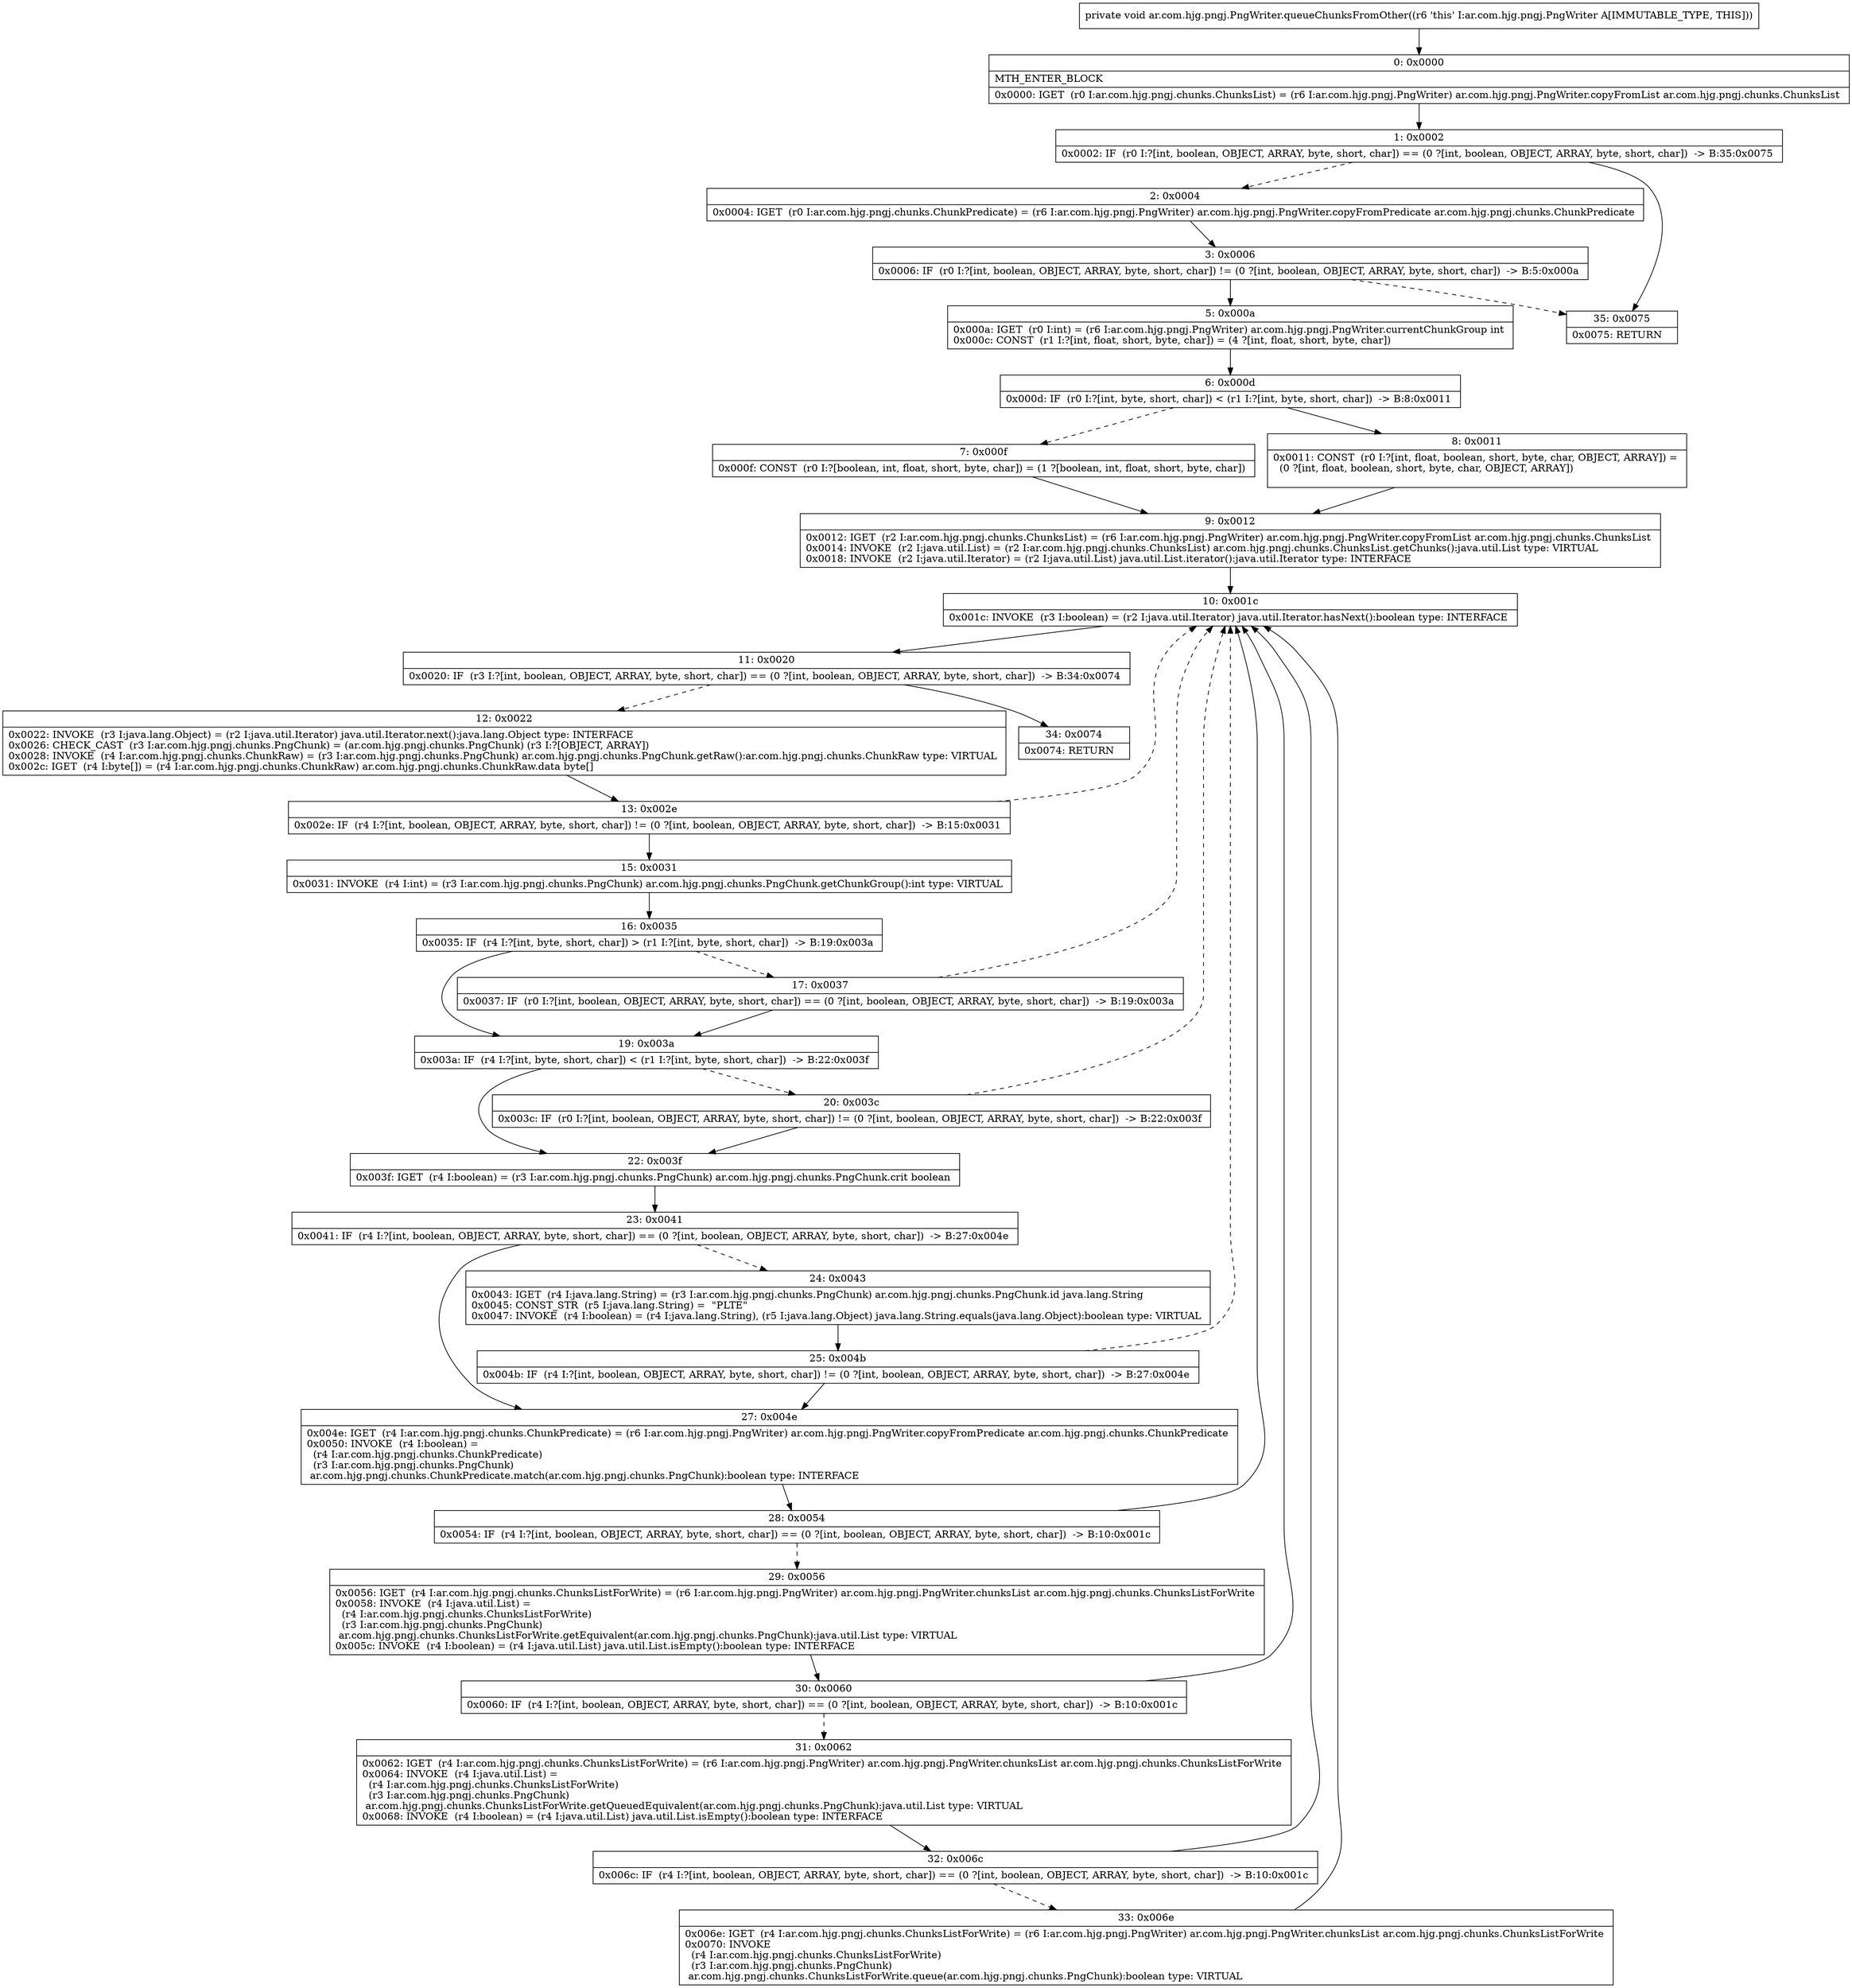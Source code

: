 digraph "CFG forar.com.hjg.pngj.PngWriter.queueChunksFromOther()V" {
Node_0 [shape=record,label="{0\:\ 0x0000|MTH_ENTER_BLOCK\l|0x0000: IGET  (r0 I:ar.com.hjg.pngj.chunks.ChunksList) = (r6 I:ar.com.hjg.pngj.PngWriter) ar.com.hjg.pngj.PngWriter.copyFromList ar.com.hjg.pngj.chunks.ChunksList \l}"];
Node_1 [shape=record,label="{1\:\ 0x0002|0x0002: IF  (r0 I:?[int, boolean, OBJECT, ARRAY, byte, short, char]) == (0 ?[int, boolean, OBJECT, ARRAY, byte, short, char])  \-\> B:35:0x0075 \l}"];
Node_2 [shape=record,label="{2\:\ 0x0004|0x0004: IGET  (r0 I:ar.com.hjg.pngj.chunks.ChunkPredicate) = (r6 I:ar.com.hjg.pngj.PngWriter) ar.com.hjg.pngj.PngWriter.copyFromPredicate ar.com.hjg.pngj.chunks.ChunkPredicate \l}"];
Node_3 [shape=record,label="{3\:\ 0x0006|0x0006: IF  (r0 I:?[int, boolean, OBJECT, ARRAY, byte, short, char]) != (0 ?[int, boolean, OBJECT, ARRAY, byte, short, char])  \-\> B:5:0x000a \l}"];
Node_5 [shape=record,label="{5\:\ 0x000a|0x000a: IGET  (r0 I:int) = (r6 I:ar.com.hjg.pngj.PngWriter) ar.com.hjg.pngj.PngWriter.currentChunkGroup int \l0x000c: CONST  (r1 I:?[int, float, short, byte, char]) = (4 ?[int, float, short, byte, char]) \l}"];
Node_6 [shape=record,label="{6\:\ 0x000d|0x000d: IF  (r0 I:?[int, byte, short, char]) \< (r1 I:?[int, byte, short, char])  \-\> B:8:0x0011 \l}"];
Node_7 [shape=record,label="{7\:\ 0x000f|0x000f: CONST  (r0 I:?[boolean, int, float, short, byte, char]) = (1 ?[boolean, int, float, short, byte, char]) \l}"];
Node_8 [shape=record,label="{8\:\ 0x0011|0x0011: CONST  (r0 I:?[int, float, boolean, short, byte, char, OBJECT, ARRAY]) = \l  (0 ?[int, float, boolean, short, byte, char, OBJECT, ARRAY])\l \l}"];
Node_9 [shape=record,label="{9\:\ 0x0012|0x0012: IGET  (r2 I:ar.com.hjg.pngj.chunks.ChunksList) = (r6 I:ar.com.hjg.pngj.PngWriter) ar.com.hjg.pngj.PngWriter.copyFromList ar.com.hjg.pngj.chunks.ChunksList \l0x0014: INVOKE  (r2 I:java.util.List) = (r2 I:ar.com.hjg.pngj.chunks.ChunksList) ar.com.hjg.pngj.chunks.ChunksList.getChunks():java.util.List type: VIRTUAL \l0x0018: INVOKE  (r2 I:java.util.Iterator) = (r2 I:java.util.List) java.util.List.iterator():java.util.Iterator type: INTERFACE \l}"];
Node_10 [shape=record,label="{10\:\ 0x001c|0x001c: INVOKE  (r3 I:boolean) = (r2 I:java.util.Iterator) java.util.Iterator.hasNext():boolean type: INTERFACE \l}"];
Node_11 [shape=record,label="{11\:\ 0x0020|0x0020: IF  (r3 I:?[int, boolean, OBJECT, ARRAY, byte, short, char]) == (0 ?[int, boolean, OBJECT, ARRAY, byte, short, char])  \-\> B:34:0x0074 \l}"];
Node_12 [shape=record,label="{12\:\ 0x0022|0x0022: INVOKE  (r3 I:java.lang.Object) = (r2 I:java.util.Iterator) java.util.Iterator.next():java.lang.Object type: INTERFACE \l0x0026: CHECK_CAST  (r3 I:ar.com.hjg.pngj.chunks.PngChunk) = (ar.com.hjg.pngj.chunks.PngChunk) (r3 I:?[OBJECT, ARRAY]) \l0x0028: INVOKE  (r4 I:ar.com.hjg.pngj.chunks.ChunkRaw) = (r3 I:ar.com.hjg.pngj.chunks.PngChunk) ar.com.hjg.pngj.chunks.PngChunk.getRaw():ar.com.hjg.pngj.chunks.ChunkRaw type: VIRTUAL \l0x002c: IGET  (r4 I:byte[]) = (r4 I:ar.com.hjg.pngj.chunks.ChunkRaw) ar.com.hjg.pngj.chunks.ChunkRaw.data byte[] \l}"];
Node_13 [shape=record,label="{13\:\ 0x002e|0x002e: IF  (r4 I:?[int, boolean, OBJECT, ARRAY, byte, short, char]) != (0 ?[int, boolean, OBJECT, ARRAY, byte, short, char])  \-\> B:15:0x0031 \l}"];
Node_15 [shape=record,label="{15\:\ 0x0031|0x0031: INVOKE  (r4 I:int) = (r3 I:ar.com.hjg.pngj.chunks.PngChunk) ar.com.hjg.pngj.chunks.PngChunk.getChunkGroup():int type: VIRTUAL \l}"];
Node_16 [shape=record,label="{16\:\ 0x0035|0x0035: IF  (r4 I:?[int, byte, short, char]) \> (r1 I:?[int, byte, short, char])  \-\> B:19:0x003a \l}"];
Node_17 [shape=record,label="{17\:\ 0x0037|0x0037: IF  (r0 I:?[int, boolean, OBJECT, ARRAY, byte, short, char]) == (0 ?[int, boolean, OBJECT, ARRAY, byte, short, char])  \-\> B:19:0x003a \l}"];
Node_19 [shape=record,label="{19\:\ 0x003a|0x003a: IF  (r4 I:?[int, byte, short, char]) \< (r1 I:?[int, byte, short, char])  \-\> B:22:0x003f \l}"];
Node_20 [shape=record,label="{20\:\ 0x003c|0x003c: IF  (r0 I:?[int, boolean, OBJECT, ARRAY, byte, short, char]) != (0 ?[int, boolean, OBJECT, ARRAY, byte, short, char])  \-\> B:22:0x003f \l}"];
Node_22 [shape=record,label="{22\:\ 0x003f|0x003f: IGET  (r4 I:boolean) = (r3 I:ar.com.hjg.pngj.chunks.PngChunk) ar.com.hjg.pngj.chunks.PngChunk.crit boolean \l}"];
Node_23 [shape=record,label="{23\:\ 0x0041|0x0041: IF  (r4 I:?[int, boolean, OBJECT, ARRAY, byte, short, char]) == (0 ?[int, boolean, OBJECT, ARRAY, byte, short, char])  \-\> B:27:0x004e \l}"];
Node_24 [shape=record,label="{24\:\ 0x0043|0x0043: IGET  (r4 I:java.lang.String) = (r3 I:ar.com.hjg.pngj.chunks.PngChunk) ar.com.hjg.pngj.chunks.PngChunk.id java.lang.String \l0x0045: CONST_STR  (r5 I:java.lang.String) =  \"PLTE\" \l0x0047: INVOKE  (r4 I:boolean) = (r4 I:java.lang.String), (r5 I:java.lang.Object) java.lang.String.equals(java.lang.Object):boolean type: VIRTUAL \l}"];
Node_25 [shape=record,label="{25\:\ 0x004b|0x004b: IF  (r4 I:?[int, boolean, OBJECT, ARRAY, byte, short, char]) != (0 ?[int, boolean, OBJECT, ARRAY, byte, short, char])  \-\> B:27:0x004e \l}"];
Node_27 [shape=record,label="{27\:\ 0x004e|0x004e: IGET  (r4 I:ar.com.hjg.pngj.chunks.ChunkPredicate) = (r6 I:ar.com.hjg.pngj.PngWriter) ar.com.hjg.pngj.PngWriter.copyFromPredicate ar.com.hjg.pngj.chunks.ChunkPredicate \l0x0050: INVOKE  (r4 I:boolean) = \l  (r4 I:ar.com.hjg.pngj.chunks.ChunkPredicate)\l  (r3 I:ar.com.hjg.pngj.chunks.PngChunk)\l ar.com.hjg.pngj.chunks.ChunkPredicate.match(ar.com.hjg.pngj.chunks.PngChunk):boolean type: INTERFACE \l}"];
Node_28 [shape=record,label="{28\:\ 0x0054|0x0054: IF  (r4 I:?[int, boolean, OBJECT, ARRAY, byte, short, char]) == (0 ?[int, boolean, OBJECT, ARRAY, byte, short, char])  \-\> B:10:0x001c \l}"];
Node_29 [shape=record,label="{29\:\ 0x0056|0x0056: IGET  (r4 I:ar.com.hjg.pngj.chunks.ChunksListForWrite) = (r6 I:ar.com.hjg.pngj.PngWriter) ar.com.hjg.pngj.PngWriter.chunksList ar.com.hjg.pngj.chunks.ChunksListForWrite \l0x0058: INVOKE  (r4 I:java.util.List) = \l  (r4 I:ar.com.hjg.pngj.chunks.ChunksListForWrite)\l  (r3 I:ar.com.hjg.pngj.chunks.PngChunk)\l ar.com.hjg.pngj.chunks.ChunksListForWrite.getEquivalent(ar.com.hjg.pngj.chunks.PngChunk):java.util.List type: VIRTUAL \l0x005c: INVOKE  (r4 I:boolean) = (r4 I:java.util.List) java.util.List.isEmpty():boolean type: INTERFACE \l}"];
Node_30 [shape=record,label="{30\:\ 0x0060|0x0060: IF  (r4 I:?[int, boolean, OBJECT, ARRAY, byte, short, char]) == (0 ?[int, boolean, OBJECT, ARRAY, byte, short, char])  \-\> B:10:0x001c \l}"];
Node_31 [shape=record,label="{31\:\ 0x0062|0x0062: IGET  (r4 I:ar.com.hjg.pngj.chunks.ChunksListForWrite) = (r6 I:ar.com.hjg.pngj.PngWriter) ar.com.hjg.pngj.PngWriter.chunksList ar.com.hjg.pngj.chunks.ChunksListForWrite \l0x0064: INVOKE  (r4 I:java.util.List) = \l  (r4 I:ar.com.hjg.pngj.chunks.ChunksListForWrite)\l  (r3 I:ar.com.hjg.pngj.chunks.PngChunk)\l ar.com.hjg.pngj.chunks.ChunksListForWrite.getQueuedEquivalent(ar.com.hjg.pngj.chunks.PngChunk):java.util.List type: VIRTUAL \l0x0068: INVOKE  (r4 I:boolean) = (r4 I:java.util.List) java.util.List.isEmpty():boolean type: INTERFACE \l}"];
Node_32 [shape=record,label="{32\:\ 0x006c|0x006c: IF  (r4 I:?[int, boolean, OBJECT, ARRAY, byte, short, char]) == (0 ?[int, boolean, OBJECT, ARRAY, byte, short, char])  \-\> B:10:0x001c \l}"];
Node_33 [shape=record,label="{33\:\ 0x006e|0x006e: IGET  (r4 I:ar.com.hjg.pngj.chunks.ChunksListForWrite) = (r6 I:ar.com.hjg.pngj.PngWriter) ar.com.hjg.pngj.PngWriter.chunksList ar.com.hjg.pngj.chunks.ChunksListForWrite \l0x0070: INVOKE  \l  (r4 I:ar.com.hjg.pngj.chunks.ChunksListForWrite)\l  (r3 I:ar.com.hjg.pngj.chunks.PngChunk)\l ar.com.hjg.pngj.chunks.ChunksListForWrite.queue(ar.com.hjg.pngj.chunks.PngChunk):boolean type: VIRTUAL \l}"];
Node_34 [shape=record,label="{34\:\ 0x0074|0x0074: RETURN   \l}"];
Node_35 [shape=record,label="{35\:\ 0x0075|0x0075: RETURN   \l}"];
MethodNode[shape=record,label="{private void ar.com.hjg.pngj.PngWriter.queueChunksFromOther((r6 'this' I:ar.com.hjg.pngj.PngWriter A[IMMUTABLE_TYPE, THIS])) }"];
MethodNode -> Node_0;
Node_0 -> Node_1;
Node_1 -> Node_2[style=dashed];
Node_1 -> Node_35;
Node_2 -> Node_3;
Node_3 -> Node_5;
Node_3 -> Node_35[style=dashed];
Node_5 -> Node_6;
Node_6 -> Node_7[style=dashed];
Node_6 -> Node_8;
Node_7 -> Node_9;
Node_8 -> Node_9;
Node_9 -> Node_10;
Node_10 -> Node_11;
Node_11 -> Node_12[style=dashed];
Node_11 -> Node_34;
Node_12 -> Node_13;
Node_13 -> Node_15;
Node_13 -> Node_10[style=dashed];
Node_15 -> Node_16;
Node_16 -> Node_17[style=dashed];
Node_16 -> Node_19;
Node_17 -> Node_19;
Node_17 -> Node_10[style=dashed];
Node_19 -> Node_20[style=dashed];
Node_19 -> Node_22;
Node_20 -> Node_22;
Node_20 -> Node_10[style=dashed];
Node_22 -> Node_23;
Node_23 -> Node_24[style=dashed];
Node_23 -> Node_27;
Node_24 -> Node_25;
Node_25 -> Node_27;
Node_25 -> Node_10[style=dashed];
Node_27 -> Node_28;
Node_28 -> Node_10;
Node_28 -> Node_29[style=dashed];
Node_29 -> Node_30;
Node_30 -> Node_10;
Node_30 -> Node_31[style=dashed];
Node_31 -> Node_32;
Node_32 -> Node_10;
Node_32 -> Node_33[style=dashed];
Node_33 -> Node_10;
}

